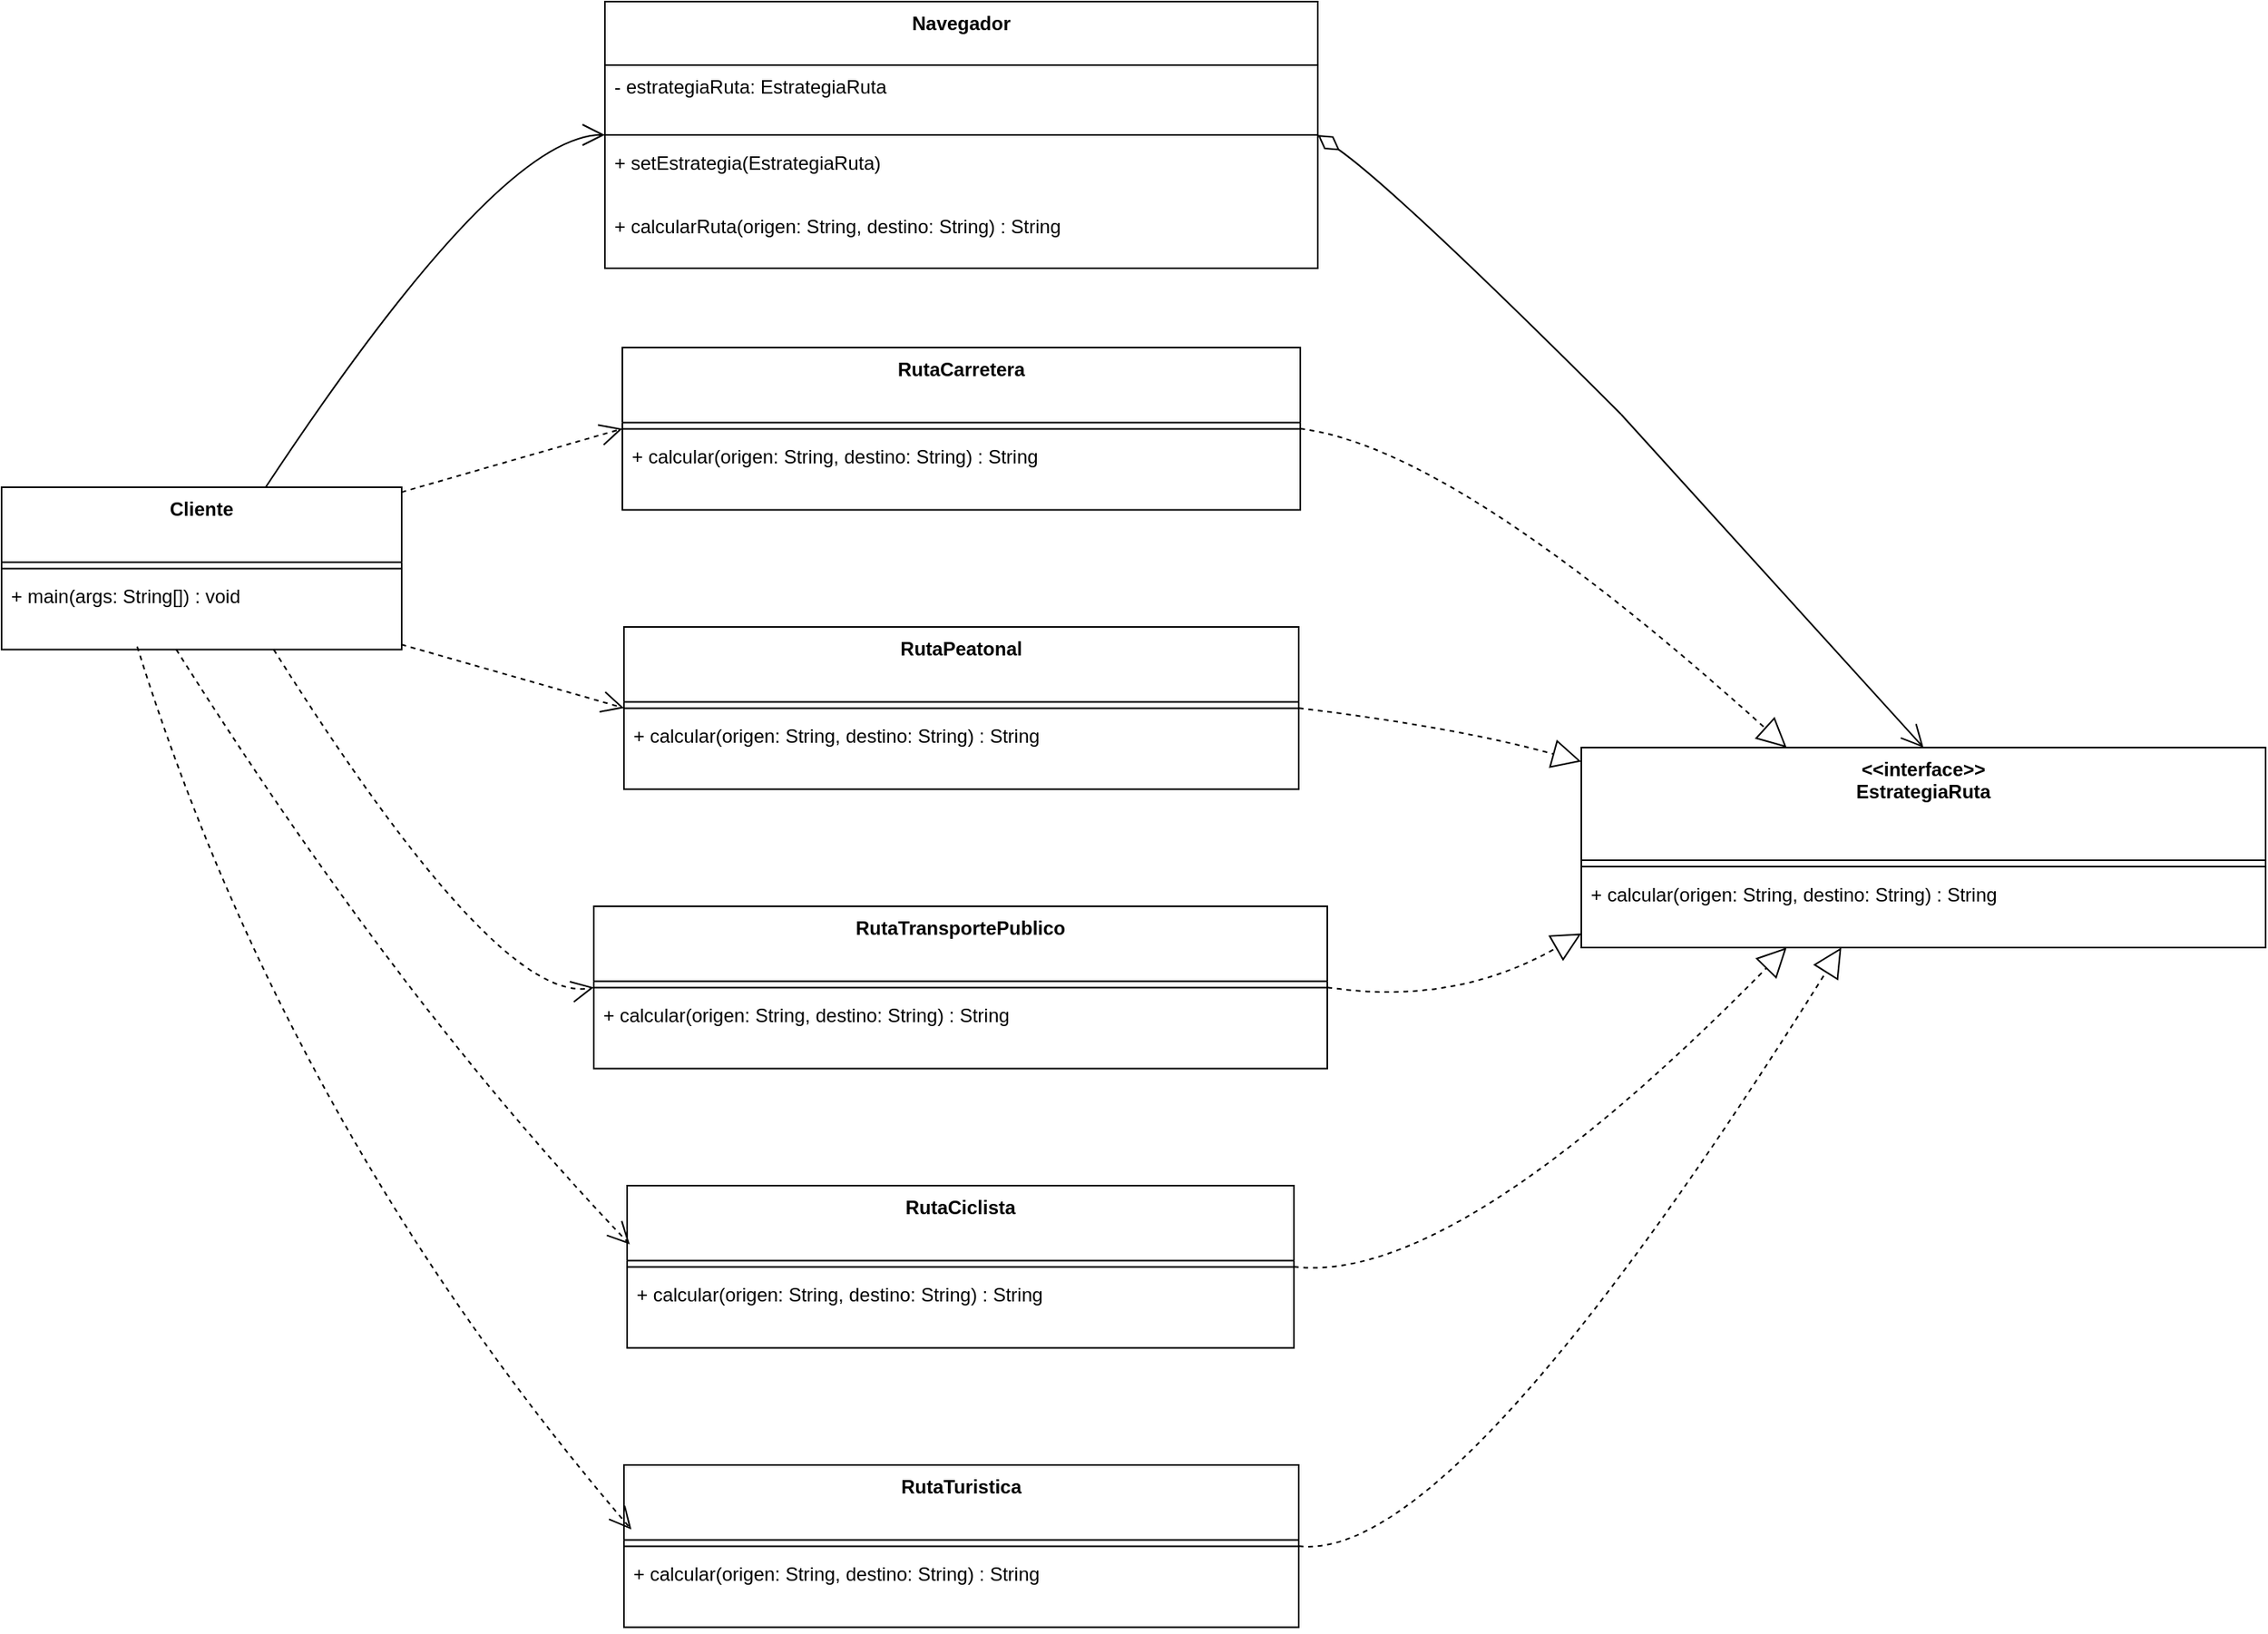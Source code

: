 <mxfile version="27.0.6">
  <diagram name="Página-1" id="WXNYqP9_QlmboNluIvX_">
    <mxGraphModel dx="2233" dy="1115" grid="1" gridSize="10" guides="1" tooltips="1" connect="1" arrows="1" fold="1" page="1" pageScale="1" pageWidth="827" pageHeight="1169" math="0" shadow="0">
      <root>
        <mxCell id="0" />
        <mxCell id="1" parent="0" />
        <mxCell id="h962pQqPmAyZ0oJqMDP0-34" value="Navegador" style="swimlane;fontStyle=1;align=center;verticalAlign=top;childLayout=stackLayout;horizontal=1;startSize=40;horizontalStack=0;resizeParent=1;resizeParentMax=0;resizeLast=0;collapsible=0;marginBottom=0;" vertex="1" parent="1">
          <mxGeometry x="400" y="50" width="449" height="168" as="geometry" />
        </mxCell>
        <mxCell id="h962pQqPmAyZ0oJqMDP0-35" value="- estrategiaRuta: EstrategiaRuta" style="text;strokeColor=none;fillColor=none;align=left;verticalAlign=top;spacingLeft=4;spacingRight=4;overflow=hidden;rotatable=0;points=[[0,0.5],[1,0.5]];portConstraint=eastwest;" vertex="1" parent="h962pQqPmAyZ0oJqMDP0-34">
          <mxGeometry y="40" width="449" height="40" as="geometry" />
        </mxCell>
        <mxCell id="h962pQqPmAyZ0oJqMDP0-36" style="line;strokeWidth=1;fillColor=none;align=left;verticalAlign=middle;spacingTop=-1;spacingLeft=3;spacingRight=3;rotatable=0;labelPosition=right;points=[];portConstraint=eastwest;strokeColor=inherit;" vertex="1" parent="h962pQqPmAyZ0oJqMDP0-34">
          <mxGeometry y="80" width="449" height="8" as="geometry" />
        </mxCell>
        <mxCell id="h962pQqPmAyZ0oJqMDP0-37" value="+ setEstrategia(EstrategiaRuta)" style="text;strokeColor=none;fillColor=none;align=left;verticalAlign=top;spacingLeft=4;spacingRight=4;overflow=hidden;rotatable=0;points=[[0,0.5],[1,0.5]];portConstraint=eastwest;" vertex="1" parent="h962pQqPmAyZ0oJqMDP0-34">
          <mxGeometry y="88" width="449" height="40" as="geometry" />
        </mxCell>
        <mxCell id="h962pQqPmAyZ0oJqMDP0-38" value="+ calcularRuta(origen: String, destino: String) : String" style="text;strokeColor=none;fillColor=none;align=left;verticalAlign=top;spacingLeft=4;spacingRight=4;overflow=hidden;rotatable=0;points=[[0,0.5],[1,0.5]];portConstraint=eastwest;" vertex="1" parent="h962pQqPmAyZ0oJqMDP0-34">
          <mxGeometry y="128" width="449" height="40" as="geometry" />
        </mxCell>
        <mxCell id="h962pQqPmAyZ0oJqMDP0-39" value="&lt;&lt;interface&gt;&gt;&#xa;EstrategiaRuta" style="swimlane;fontStyle=1;align=center;verticalAlign=top;childLayout=stackLayout;horizontal=1;startSize=71;horizontalStack=0;resizeParent=1;resizeParentMax=0;resizeLast=0;collapsible=0;marginBottom=0;" vertex="1" parent="1">
          <mxGeometry x="1015" y="520" width="431" height="126" as="geometry" />
        </mxCell>
        <mxCell id="h962pQqPmAyZ0oJqMDP0-40" style="line;strokeWidth=1;fillColor=none;align=left;verticalAlign=middle;spacingTop=-1;spacingLeft=3;spacingRight=3;rotatable=0;labelPosition=right;points=[];portConstraint=eastwest;strokeColor=inherit;" vertex="1" parent="h962pQqPmAyZ0oJqMDP0-39">
          <mxGeometry y="71" width="431" height="8" as="geometry" />
        </mxCell>
        <mxCell id="h962pQqPmAyZ0oJqMDP0-41" value="+ calcular(origen: String, destino: String) : String" style="text;strokeColor=none;fillColor=none;align=left;verticalAlign=top;spacingLeft=4;spacingRight=4;overflow=hidden;rotatable=0;points=[[0,0.5],[1,0.5]];portConstraint=eastwest;" vertex="1" parent="h962pQqPmAyZ0oJqMDP0-39">
          <mxGeometry y="79" width="431" height="47" as="geometry" />
        </mxCell>
        <mxCell id="h962pQqPmAyZ0oJqMDP0-42" value="RutaCarretera" style="swimlane;fontStyle=1;align=center;verticalAlign=top;childLayout=stackLayout;horizontal=1;startSize=47.2;horizontalStack=0;resizeParent=1;resizeParentMax=0;resizeLast=0;collapsible=0;marginBottom=0;" vertex="1" parent="1">
          <mxGeometry x="411" y="268" width="427" height="102.2" as="geometry" />
        </mxCell>
        <mxCell id="h962pQqPmAyZ0oJqMDP0-43" style="line;strokeWidth=1;fillColor=none;align=left;verticalAlign=middle;spacingTop=-1;spacingLeft=3;spacingRight=3;rotatable=0;labelPosition=right;points=[];portConstraint=eastwest;strokeColor=inherit;" vertex="1" parent="h962pQqPmAyZ0oJqMDP0-42">
          <mxGeometry y="47.2" width="427" height="8" as="geometry" />
        </mxCell>
        <mxCell id="h962pQqPmAyZ0oJqMDP0-44" value="+ calcular(origen: String, destino: String) : String" style="text;strokeColor=none;fillColor=none;align=left;verticalAlign=top;spacingLeft=4;spacingRight=4;overflow=hidden;rotatable=0;points=[[0,0.5],[1,0.5]];portConstraint=eastwest;" vertex="1" parent="h962pQqPmAyZ0oJqMDP0-42">
          <mxGeometry y="55.2" width="427" height="47" as="geometry" />
        </mxCell>
        <mxCell id="h962pQqPmAyZ0oJqMDP0-45" value="RutaPeatonal" style="swimlane;fontStyle=1;align=center;verticalAlign=top;childLayout=stackLayout;horizontal=1;startSize=47.2;horizontalStack=0;resizeParent=1;resizeParentMax=0;resizeLast=0;collapsible=0;marginBottom=0;" vertex="1" parent="1">
          <mxGeometry x="412" y="444" width="425" height="102.2" as="geometry" />
        </mxCell>
        <mxCell id="h962pQqPmAyZ0oJqMDP0-46" style="line;strokeWidth=1;fillColor=none;align=left;verticalAlign=middle;spacingTop=-1;spacingLeft=3;spacingRight=3;rotatable=0;labelPosition=right;points=[];portConstraint=eastwest;strokeColor=inherit;" vertex="1" parent="h962pQqPmAyZ0oJqMDP0-45">
          <mxGeometry y="47.2" width="425" height="8" as="geometry" />
        </mxCell>
        <mxCell id="h962pQqPmAyZ0oJqMDP0-47" value="+ calcular(origen: String, destino: String) : String" style="text;strokeColor=none;fillColor=none;align=left;verticalAlign=top;spacingLeft=4;spacingRight=4;overflow=hidden;rotatable=0;points=[[0,0.5],[1,0.5]];portConstraint=eastwest;" vertex="1" parent="h962pQqPmAyZ0oJqMDP0-45">
          <mxGeometry y="55.2" width="425" height="47" as="geometry" />
        </mxCell>
        <mxCell id="h962pQqPmAyZ0oJqMDP0-48" value="RutaTransportePublico" style="swimlane;fontStyle=1;align=center;verticalAlign=top;childLayout=stackLayout;horizontal=1;startSize=47.2;horizontalStack=0;resizeParent=1;resizeParentMax=0;resizeLast=0;collapsible=0;marginBottom=0;" vertex="1" parent="1">
          <mxGeometry x="393" y="620" width="462" height="102.2" as="geometry" />
        </mxCell>
        <mxCell id="h962pQqPmAyZ0oJqMDP0-49" style="line;strokeWidth=1;fillColor=none;align=left;verticalAlign=middle;spacingTop=-1;spacingLeft=3;spacingRight=3;rotatable=0;labelPosition=right;points=[];portConstraint=eastwest;strokeColor=inherit;" vertex="1" parent="h962pQqPmAyZ0oJqMDP0-48">
          <mxGeometry y="47.2" width="462" height="8" as="geometry" />
        </mxCell>
        <mxCell id="h962pQqPmAyZ0oJqMDP0-50" value="+ calcular(origen: String, destino: String) : String" style="text;strokeColor=none;fillColor=none;align=left;verticalAlign=top;spacingLeft=4;spacingRight=4;overflow=hidden;rotatable=0;points=[[0,0.5],[1,0.5]];portConstraint=eastwest;" vertex="1" parent="h962pQqPmAyZ0oJqMDP0-48">
          <mxGeometry y="55.2" width="462" height="47" as="geometry" />
        </mxCell>
        <mxCell id="h962pQqPmAyZ0oJqMDP0-51" value="RutaCiclista" style="swimlane;fontStyle=1;align=center;verticalAlign=top;childLayout=stackLayout;horizontal=1;startSize=47.2;horizontalStack=0;resizeParent=1;resizeParentMax=0;resizeLast=0;collapsible=0;marginBottom=0;" vertex="1" parent="1">
          <mxGeometry x="414" y="796" width="420" height="102.2" as="geometry" />
        </mxCell>
        <mxCell id="h962pQqPmAyZ0oJqMDP0-52" style="line;strokeWidth=1;fillColor=none;align=left;verticalAlign=middle;spacingTop=-1;spacingLeft=3;spacingRight=3;rotatable=0;labelPosition=right;points=[];portConstraint=eastwest;strokeColor=inherit;" vertex="1" parent="h962pQqPmAyZ0oJqMDP0-51">
          <mxGeometry y="47.2" width="420" height="8" as="geometry" />
        </mxCell>
        <mxCell id="h962pQqPmAyZ0oJqMDP0-53" value="+ calcular(origen: String, destino: String) : String" style="text;strokeColor=none;fillColor=none;align=left;verticalAlign=top;spacingLeft=4;spacingRight=4;overflow=hidden;rotatable=0;points=[[0,0.5],[1,0.5]];portConstraint=eastwest;" vertex="1" parent="h962pQqPmAyZ0oJqMDP0-51">
          <mxGeometry y="55.2" width="420" height="47" as="geometry" />
        </mxCell>
        <mxCell id="h962pQqPmAyZ0oJqMDP0-54" value="RutaTuristica" style="swimlane;fontStyle=1;align=center;verticalAlign=top;childLayout=stackLayout;horizontal=1;startSize=47.2;horizontalStack=0;resizeParent=1;resizeParentMax=0;resizeLast=0;collapsible=0;marginBottom=0;" vertex="1" parent="1">
          <mxGeometry x="412" y="972" width="425" height="102.2" as="geometry" />
        </mxCell>
        <mxCell id="h962pQqPmAyZ0oJqMDP0-55" style="line;strokeWidth=1;fillColor=none;align=left;verticalAlign=middle;spacingTop=-1;spacingLeft=3;spacingRight=3;rotatable=0;labelPosition=right;points=[];portConstraint=eastwest;strokeColor=inherit;" vertex="1" parent="h962pQqPmAyZ0oJqMDP0-54">
          <mxGeometry y="47.2" width="425" height="8" as="geometry" />
        </mxCell>
        <mxCell id="h962pQqPmAyZ0oJqMDP0-56" value="+ calcular(origen: String, destino: String) : String" style="text;strokeColor=none;fillColor=none;align=left;verticalAlign=top;spacingLeft=4;spacingRight=4;overflow=hidden;rotatable=0;points=[[0,0.5],[1,0.5]];portConstraint=eastwest;" vertex="1" parent="h962pQqPmAyZ0oJqMDP0-54">
          <mxGeometry y="55.2" width="425" height="47" as="geometry" />
        </mxCell>
        <mxCell id="h962pQqPmAyZ0oJqMDP0-57" value="Cliente" style="swimlane;fontStyle=1;align=center;verticalAlign=top;childLayout=stackLayout;horizontal=1;startSize=47.2;horizontalStack=0;resizeParent=1;resizeParentMax=0;resizeLast=0;collapsible=0;marginBottom=0;" vertex="1" parent="1">
          <mxGeometry x="20" y="356" width="252" height="102.2" as="geometry" />
        </mxCell>
        <mxCell id="h962pQqPmAyZ0oJqMDP0-58" style="line;strokeWidth=1;fillColor=none;align=left;verticalAlign=middle;spacingTop=-1;spacingLeft=3;spacingRight=3;rotatable=0;labelPosition=right;points=[];portConstraint=eastwest;strokeColor=inherit;" vertex="1" parent="h962pQqPmAyZ0oJqMDP0-57">
          <mxGeometry y="47.2" width="252" height="8" as="geometry" />
        </mxCell>
        <mxCell id="h962pQqPmAyZ0oJqMDP0-59" value="+ main(args: String[]) : void" style="text;strokeColor=none;fillColor=none;align=left;verticalAlign=top;spacingLeft=4;spacingRight=4;overflow=hidden;rotatable=0;points=[[0,0.5],[1,0.5]];portConstraint=eastwest;" vertex="1" parent="h962pQqPmAyZ0oJqMDP0-57">
          <mxGeometry y="55.2" width="252" height="47" as="geometry" />
        </mxCell>
        <mxCell id="h962pQqPmAyZ0oJqMDP0-60" value="" style="curved=1;startArrow=diamondThin;startSize=14;startFill=0;endArrow=none;exitX=1;exitY=0.5;rounded=0;" edge="1" parent="1" source="h962pQqPmAyZ0oJqMDP0-34">
          <mxGeometry relative="1" as="geometry">
            <Array as="points">
              <mxPoint x="900" y="170" />
            </Array>
            <mxPoint x="1040" y="310" as="targetPoint" />
          </mxGeometry>
        </mxCell>
        <mxCell id="h962pQqPmAyZ0oJqMDP0-61" value="" style="curved=1;dashed=1;startArrow=none;endArrow=block;endSize=16;endFill=0;exitX=1;exitY=0.5;entryX=0.3;entryY=0;rounded=0;" edge="1" parent="1" source="h962pQqPmAyZ0oJqMDP0-42" target="h962pQqPmAyZ0oJqMDP0-39">
          <mxGeometry relative="1" as="geometry">
            <Array as="points">
              <mxPoint x="935" y="331" />
            </Array>
          </mxGeometry>
        </mxCell>
        <mxCell id="h962pQqPmAyZ0oJqMDP0-62" value="" style="curved=1;dashed=1;startArrow=none;endArrow=block;endSize=16;endFill=0;exitX=1;exitY=0.5;entryX=0;entryY=0.07;rounded=0;" edge="1" parent="1" source="h962pQqPmAyZ0oJqMDP0-45" target="h962pQqPmAyZ0oJqMDP0-39">
          <mxGeometry relative="1" as="geometry">
            <Array as="points">
              <mxPoint x="935" y="507" />
            </Array>
          </mxGeometry>
        </mxCell>
        <mxCell id="h962pQqPmAyZ0oJqMDP0-63" value="" style="curved=1;dashed=1;startArrow=none;endArrow=block;endSize=16;endFill=0;exitX=1;exitY=0.5;entryX=0;entryY=0.93;rounded=0;" edge="1" parent="1" source="h962pQqPmAyZ0oJqMDP0-48" target="h962pQqPmAyZ0oJqMDP0-39">
          <mxGeometry relative="1" as="geometry">
            <Array as="points">
              <mxPoint x="935" y="683" />
            </Array>
          </mxGeometry>
        </mxCell>
        <mxCell id="h962pQqPmAyZ0oJqMDP0-64" value="" style="curved=1;dashed=1;startArrow=none;endArrow=block;endSize=16;endFill=0;exitX=1;exitY=0.5;entryX=0.3;entryY=1;rounded=0;" edge="1" parent="1" source="h962pQqPmAyZ0oJqMDP0-51" target="h962pQqPmAyZ0oJqMDP0-39">
          <mxGeometry relative="1" as="geometry">
            <Array as="points">
              <mxPoint x="935" y="859" />
            </Array>
          </mxGeometry>
        </mxCell>
        <mxCell id="h962pQqPmAyZ0oJqMDP0-65" value="" style="curved=1;dashed=1;startArrow=none;endArrow=block;endSize=16;endFill=0;exitX=1;exitY=0.5;entryX=0.38;entryY=1;rounded=0;" edge="1" parent="1" source="h962pQqPmAyZ0oJqMDP0-54" target="h962pQqPmAyZ0oJqMDP0-39">
          <mxGeometry relative="1" as="geometry">
            <Array as="points">
              <mxPoint x="935" y="1035" />
            </Array>
          </mxGeometry>
        </mxCell>
        <mxCell id="h962pQqPmAyZ0oJqMDP0-66" value="" style="curved=1;startArrow=none;endArrow=open;endSize=12;exitX=0.66;exitY=0;entryX=0;entryY=0.5;rounded=0;" edge="1" parent="1" source="h962pQqPmAyZ0oJqMDP0-57" target="h962pQqPmAyZ0oJqMDP0-34">
          <mxGeometry relative="1" as="geometry">
            <Array as="points">
              <mxPoint x="333" y="134" />
            </Array>
          </mxGeometry>
        </mxCell>
        <mxCell id="h962pQqPmAyZ0oJqMDP0-67" value="" style="curved=1;dashed=1;startArrow=none;endArrow=open;endSize=12;exitX=1;exitY=0.03;entryX=0;entryY=0.5;rounded=0;" edge="1" parent="1" source="h962pQqPmAyZ0oJqMDP0-57" target="h962pQqPmAyZ0oJqMDP0-42">
          <mxGeometry relative="1" as="geometry">
            <Array as="points" />
          </mxGeometry>
        </mxCell>
        <mxCell id="h962pQqPmAyZ0oJqMDP0-68" value="" style="curved=1;dashed=1;startArrow=none;endArrow=open;endSize=12;exitX=1;exitY=0.97;entryX=0;entryY=0.5;rounded=0;" edge="1" parent="1" source="h962pQqPmAyZ0oJqMDP0-57" target="h962pQqPmAyZ0oJqMDP0-45">
          <mxGeometry relative="1" as="geometry">
            <Array as="points" />
          </mxGeometry>
        </mxCell>
        <mxCell id="h962pQqPmAyZ0oJqMDP0-69" value="" style="curved=1;dashed=1;startArrow=none;endArrow=open;endSize=12;exitX=0.68;exitY=1;entryX=0;entryY=0.5;rounded=0;" edge="1" parent="1" source="h962pQqPmAyZ0oJqMDP0-57" target="h962pQqPmAyZ0oJqMDP0-48">
          <mxGeometry relative="1" as="geometry">
            <Array as="points">
              <mxPoint x="333" y="683" />
            </Array>
          </mxGeometry>
        </mxCell>
        <mxCell id="h962pQqPmAyZ0oJqMDP0-71" value="" style="curved=1;dashed=1;startArrow=none;endArrow=open;endSize=12;exitX=0.68;exitY=1;entryX=0.004;entryY=0.362;rounded=0;entryDx=0;entryDy=0;entryPerimeter=0;" edge="1" parent="1" target="h962pQqPmAyZ0oJqMDP0-51">
          <mxGeometry relative="1" as="geometry">
            <Array as="points">
              <mxPoint x="272" y="683.2" />
            </Array>
            <mxPoint x="130" y="458.2" as="sourcePoint" />
            <mxPoint x="332" y="671.2" as="targetPoint" />
          </mxGeometry>
        </mxCell>
        <mxCell id="h962pQqPmAyZ0oJqMDP0-72" value="" style="curved=1;dashed=1;startArrow=none;endArrow=open;endSize=12;exitX=0.339;exitY=0.961;entryX=0.011;entryY=0.398;rounded=0;entryDx=0;entryDy=0;entryPerimeter=0;exitDx=0;exitDy=0;exitPerimeter=0;" edge="1" parent="1" source="h962pQqPmAyZ0oJqMDP0-59" target="h962pQqPmAyZ0oJqMDP0-54">
          <mxGeometry relative="1" as="geometry">
            <Array as="points">
              <mxPoint x="200" y="760" />
            </Array>
            <mxPoint x="380" y="830" as="sourcePoint" />
            <mxPoint x="582" y="1043" as="targetPoint" />
          </mxGeometry>
        </mxCell>
        <mxCell id="h962pQqPmAyZ0oJqMDP0-73" value="" style="curved=1;startArrow=none;endArrow=open;endSize=12;entryX=0.5;entryY=0;rounded=0;entryDx=0;entryDy=0;" edge="1" parent="1" target="h962pQqPmAyZ0oJqMDP0-39">
          <mxGeometry relative="1" as="geometry">
            <Array as="points" />
            <mxPoint x="1040" y="310" as="sourcePoint" />
            <mxPoint x="1244" y="140" as="targetPoint" />
          </mxGeometry>
        </mxCell>
      </root>
    </mxGraphModel>
  </diagram>
</mxfile>
